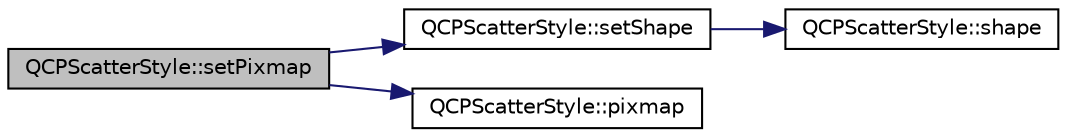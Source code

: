 digraph "QCPScatterStyle::setPixmap"
{
  edge [fontname="Helvetica",fontsize="10",labelfontname="Helvetica",labelfontsize="10"];
  node [fontname="Helvetica",fontsize="10",shape=record];
  rankdir="LR";
  Node77 [label="QCPScatterStyle::setPixmap",height=0.2,width=0.4,color="black", fillcolor="grey75", style="filled", fontcolor="black"];
  Node77 -> Node78 [color="midnightblue",fontsize="10",style="solid",fontname="Helvetica"];
  Node78 [label="QCPScatterStyle::setShape",height=0.2,width=0.4,color="black", fillcolor="white", style="filled",URL="$d4/d51/class_q_c_p_scatter_style.html#a7c641c4d4c6d29cb705d3887cfce91c1"];
  Node78 -> Node79 [color="midnightblue",fontsize="10",style="solid",fontname="Helvetica"];
  Node79 [label="QCPScatterStyle::shape",height=0.2,width=0.4,color="black", fillcolor="white", style="filled",URL="$d4/d51/class_q_c_p_scatter_style.html#af04cad55bd7f58a96da4fc6bc46a0a1e"];
  Node77 -> Node80 [color="midnightblue",fontsize="10",style="solid",fontname="Helvetica"];
  Node80 [label="QCPScatterStyle::pixmap",height=0.2,width=0.4,color="black", fillcolor="white", style="filled",URL="$d4/d51/class_q_c_p_scatter_style.html#a9b2d1a2ec0aac0c74f7582d14050e93a"];
}
